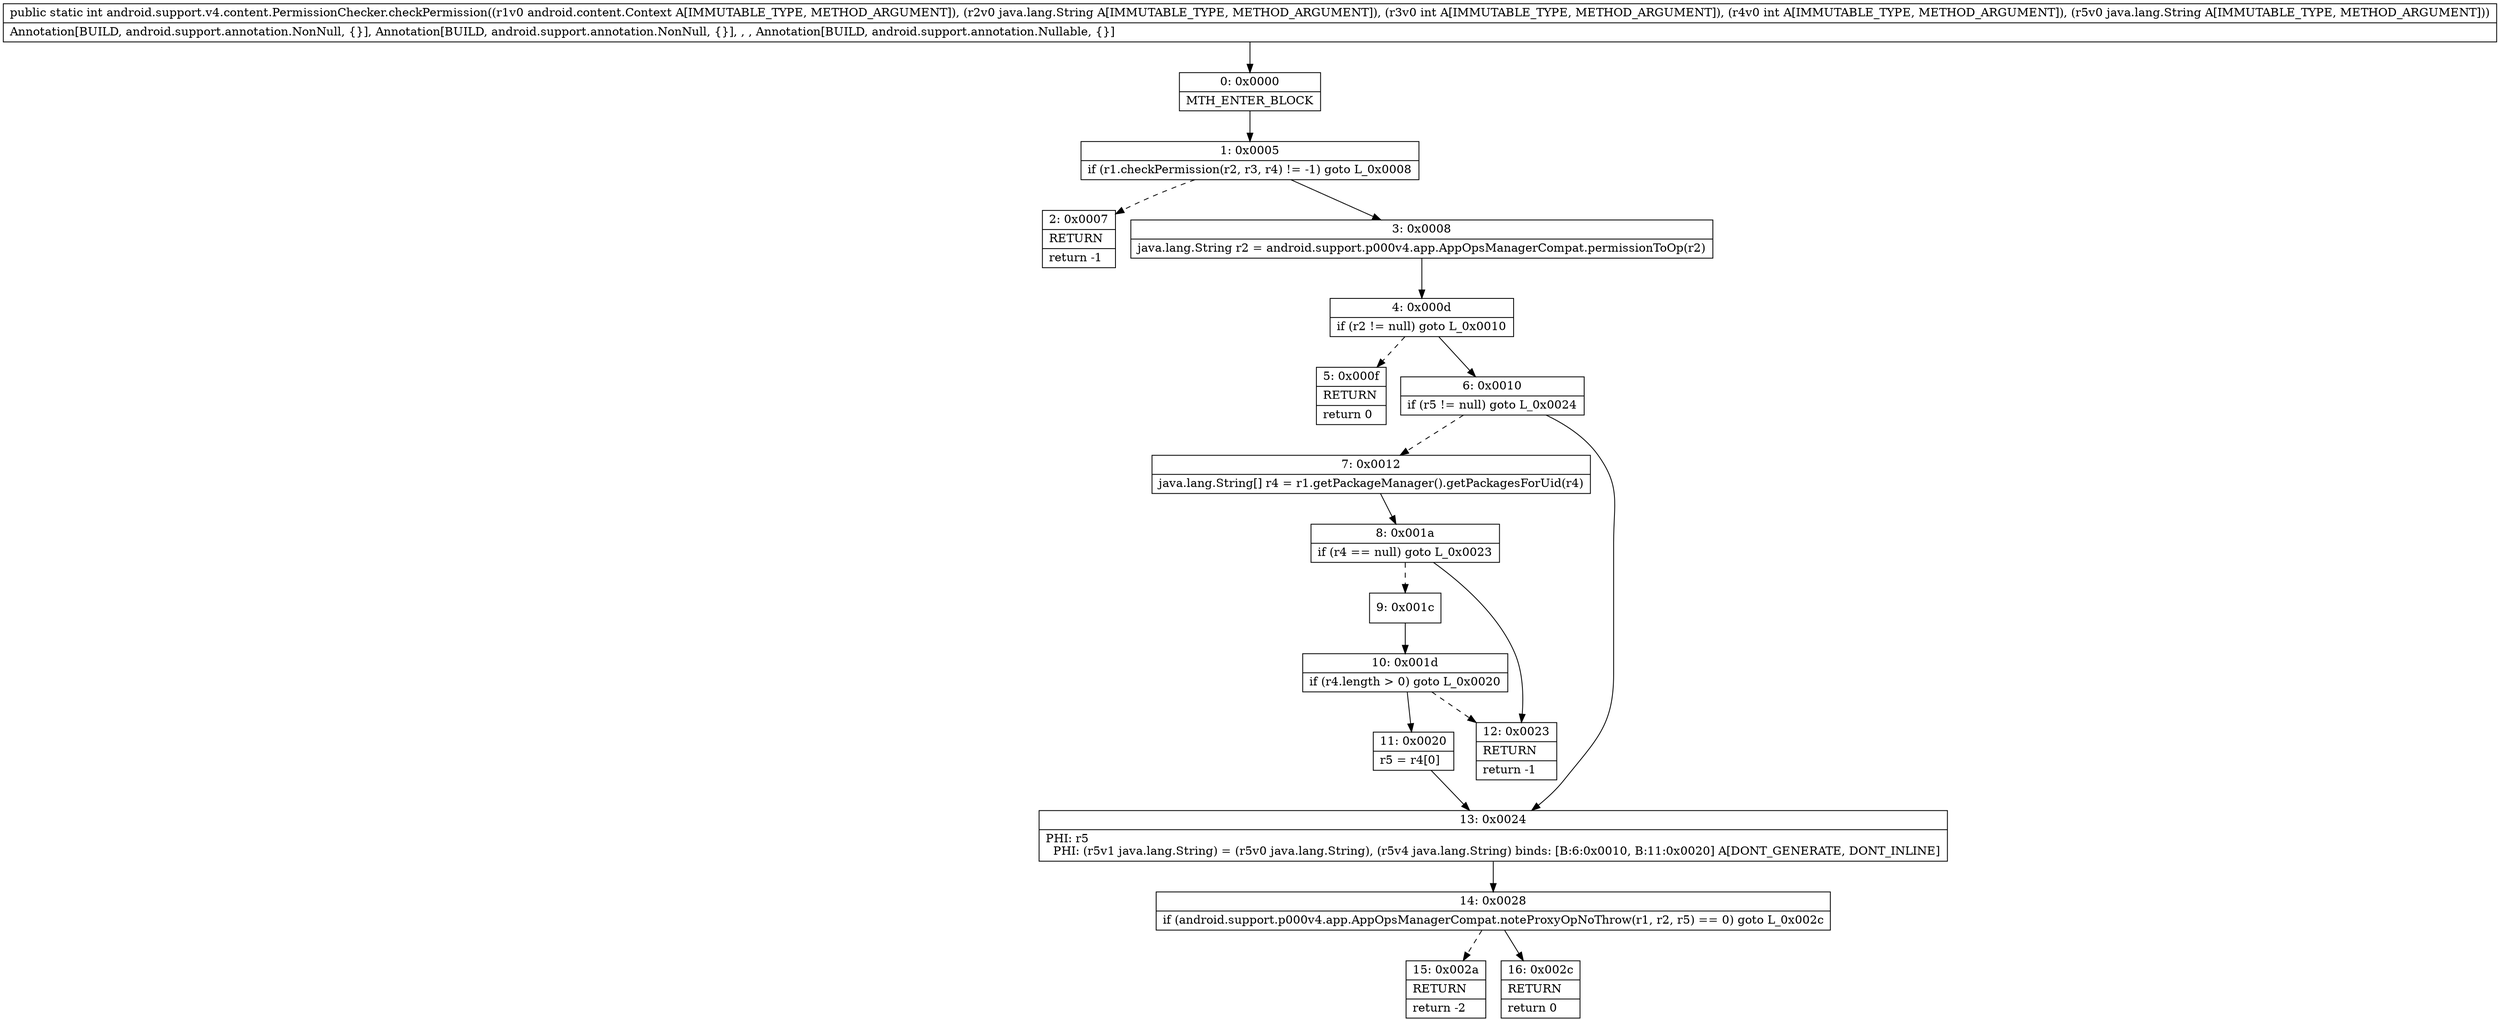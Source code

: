 digraph "CFG forandroid.support.v4.content.PermissionChecker.checkPermission(Landroid\/content\/Context;Ljava\/lang\/String;IILjava\/lang\/String;)I" {
Node_0 [shape=record,label="{0\:\ 0x0000|MTH_ENTER_BLOCK\l}"];
Node_1 [shape=record,label="{1\:\ 0x0005|if (r1.checkPermission(r2, r3, r4) != \-1) goto L_0x0008\l}"];
Node_2 [shape=record,label="{2\:\ 0x0007|RETURN\l|return \-1\l}"];
Node_3 [shape=record,label="{3\:\ 0x0008|java.lang.String r2 = android.support.p000v4.app.AppOpsManagerCompat.permissionToOp(r2)\l}"];
Node_4 [shape=record,label="{4\:\ 0x000d|if (r2 != null) goto L_0x0010\l}"];
Node_5 [shape=record,label="{5\:\ 0x000f|RETURN\l|return 0\l}"];
Node_6 [shape=record,label="{6\:\ 0x0010|if (r5 != null) goto L_0x0024\l}"];
Node_7 [shape=record,label="{7\:\ 0x0012|java.lang.String[] r4 = r1.getPackageManager().getPackagesForUid(r4)\l}"];
Node_8 [shape=record,label="{8\:\ 0x001a|if (r4 == null) goto L_0x0023\l}"];
Node_9 [shape=record,label="{9\:\ 0x001c}"];
Node_10 [shape=record,label="{10\:\ 0x001d|if (r4.length \> 0) goto L_0x0020\l}"];
Node_11 [shape=record,label="{11\:\ 0x0020|r5 = r4[0]\l}"];
Node_12 [shape=record,label="{12\:\ 0x0023|RETURN\l|return \-1\l}"];
Node_13 [shape=record,label="{13\:\ 0x0024|PHI: r5 \l  PHI: (r5v1 java.lang.String) = (r5v0 java.lang.String), (r5v4 java.lang.String) binds: [B:6:0x0010, B:11:0x0020] A[DONT_GENERATE, DONT_INLINE]\l}"];
Node_14 [shape=record,label="{14\:\ 0x0028|if (android.support.p000v4.app.AppOpsManagerCompat.noteProxyOpNoThrow(r1, r2, r5) == 0) goto L_0x002c\l}"];
Node_15 [shape=record,label="{15\:\ 0x002a|RETURN\l|return \-2\l}"];
Node_16 [shape=record,label="{16\:\ 0x002c|RETURN\l|return 0\l}"];
MethodNode[shape=record,label="{public static int android.support.v4.content.PermissionChecker.checkPermission((r1v0 android.content.Context A[IMMUTABLE_TYPE, METHOD_ARGUMENT]), (r2v0 java.lang.String A[IMMUTABLE_TYPE, METHOD_ARGUMENT]), (r3v0 int A[IMMUTABLE_TYPE, METHOD_ARGUMENT]), (r4v0 int A[IMMUTABLE_TYPE, METHOD_ARGUMENT]), (r5v0 java.lang.String A[IMMUTABLE_TYPE, METHOD_ARGUMENT]))  | Annotation[BUILD, android.support.annotation.NonNull, \{\}], Annotation[BUILD, android.support.annotation.NonNull, \{\}], , , Annotation[BUILD, android.support.annotation.Nullable, \{\}]\l}"];
MethodNode -> Node_0;
Node_0 -> Node_1;
Node_1 -> Node_2[style=dashed];
Node_1 -> Node_3;
Node_3 -> Node_4;
Node_4 -> Node_5[style=dashed];
Node_4 -> Node_6;
Node_6 -> Node_7[style=dashed];
Node_6 -> Node_13;
Node_7 -> Node_8;
Node_8 -> Node_9[style=dashed];
Node_8 -> Node_12;
Node_9 -> Node_10;
Node_10 -> Node_11;
Node_10 -> Node_12[style=dashed];
Node_11 -> Node_13;
Node_13 -> Node_14;
Node_14 -> Node_15[style=dashed];
Node_14 -> Node_16;
}

